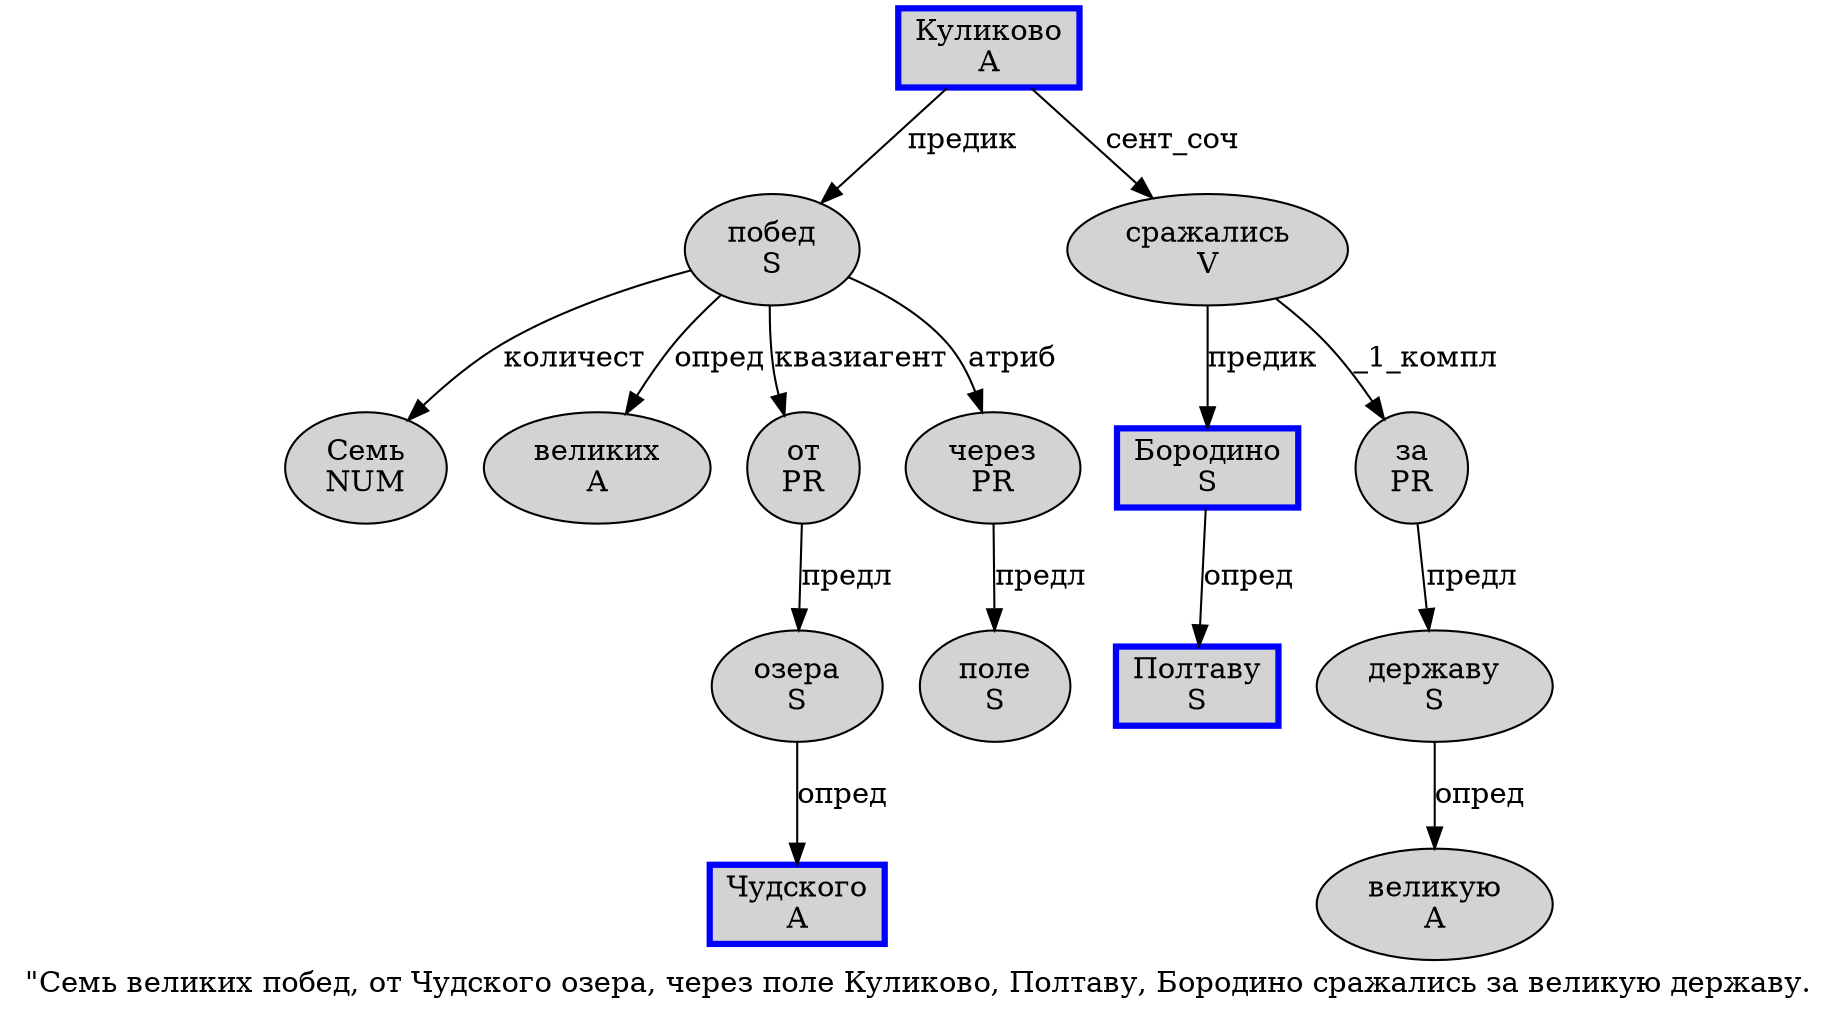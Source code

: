 digraph SENTENCE_369 {
	graph [label="\"Семь великих побед, от Чудского озера, через поле Куликово, Полтаву, Бородино сражались за великую державу."]
	node [style=filled]
		1 [label="Семь
NUM" color="" fillcolor=lightgray penwidth=1 shape=ellipse]
		2 [label="великих
A" color="" fillcolor=lightgray penwidth=1 shape=ellipse]
		3 [label="побед
S" color="" fillcolor=lightgray penwidth=1 shape=ellipse]
		5 [label="от
PR" color="" fillcolor=lightgray penwidth=1 shape=ellipse]
		6 [label="Чудского
A" color=blue fillcolor=lightgray penwidth=3 shape=box]
		7 [label="озера
S" color="" fillcolor=lightgray penwidth=1 shape=ellipse]
		9 [label="через
PR" color="" fillcolor=lightgray penwidth=1 shape=ellipse]
		10 [label="поле
S" color="" fillcolor=lightgray penwidth=1 shape=ellipse]
		11 [label="Куликово
A" color=blue fillcolor=lightgray penwidth=3 shape=box]
		13 [label="Полтаву
S" color=blue fillcolor=lightgray penwidth=3 shape=box]
		15 [label="Бородино
S" color=blue fillcolor=lightgray penwidth=3 shape=box]
		16 [label="сражались
V" color="" fillcolor=lightgray penwidth=1 shape=ellipse]
		17 [label="за
PR" color="" fillcolor=lightgray penwidth=1 shape=ellipse]
		18 [label="великую
A" color="" fillcolor=lightgray penwidth=1 shape=ellipse]
		19 [label="державу
S" color="" fillcolor=lightgray penwidth=1 shape=ellipse]
			7 -> 6 [label="опред"]
			15 -> 13 [label="опред"]
			19 -> 18 [label="опред"]
			16 -> 15 [label="предик"]
			16 -> 17 [label="_1_компл"]
			17 -> 19 [label="предл"]
			9 -> 10 [label="предл"]
			11 -> 3 [label="предик"]
			11 -> 16 [label="сент_соч"]
			5 -> 7 [label="предл"]
			3 -> 1 [label="количест"]
			3 -> 2 [label="опред"]
			3 -> 5 [label="квазиагент"]
			3 -> 9 [label="атриб"]
}